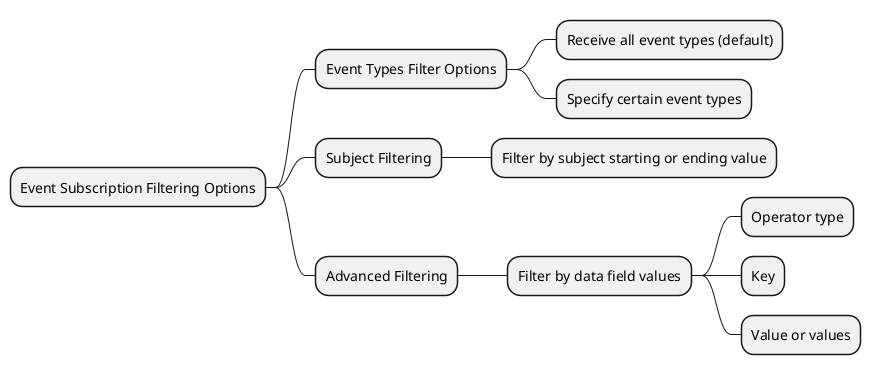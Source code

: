 @startmindmap
* Event Subscription Filtering Options
** Event Types Filter Options
*** Receive all event types (default)
*** Specify certain event types
** Subject Filtering
*** Filter by subject starting or ending value
** Advanced Filtering
*** Filter by data field values
**** Operator type
**** Key
**** Value or values
@endmindmap
